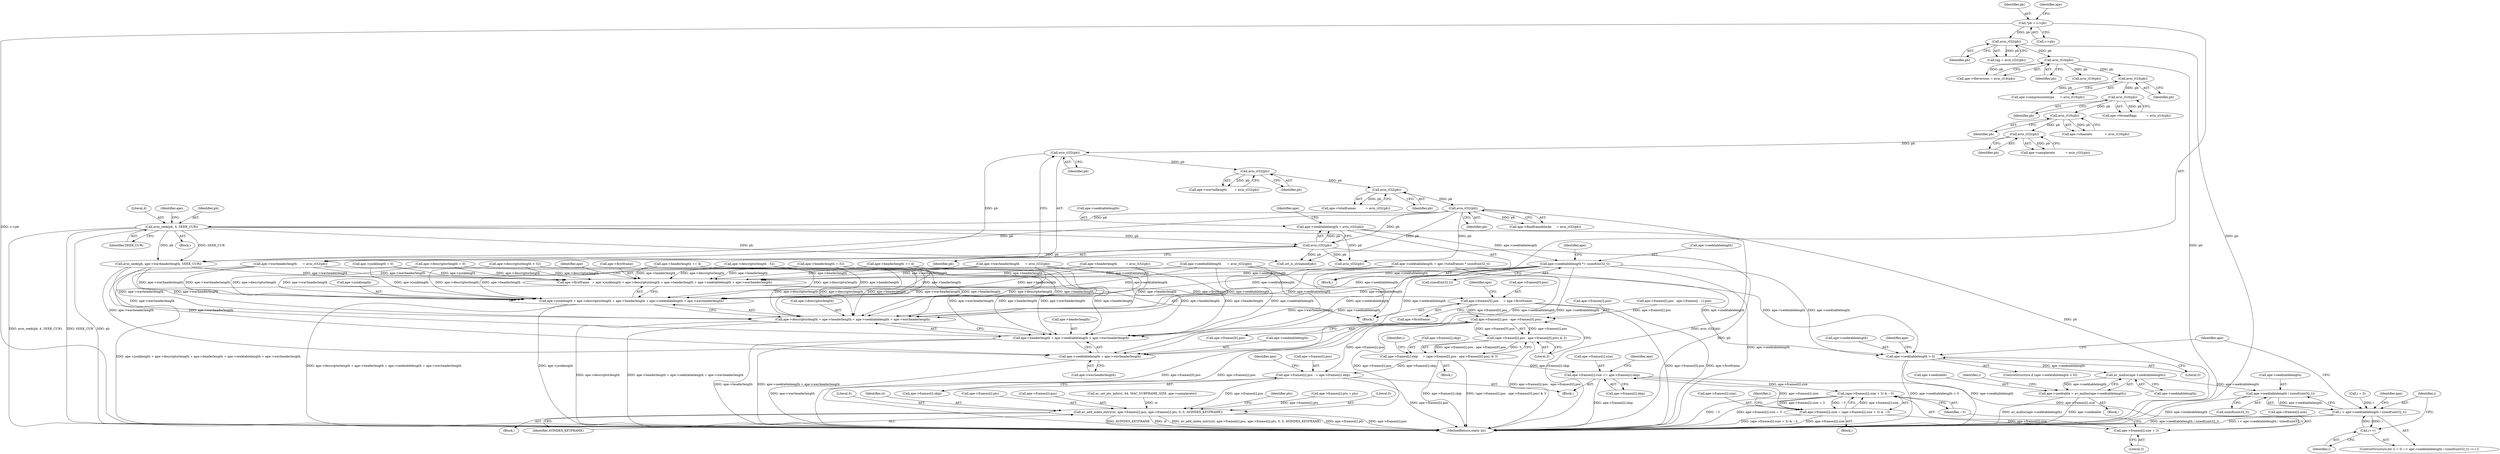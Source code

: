 digraph "0_FFmpeg_8312e3fc9041027a33c8bc667bb99740fdf41dd5@pointer" {
"1000393" [label="(Call,ape->seektablelength = avio_rl32(pb))"];
"1000397" [label="(Call,avio_rl32(pb))"];
"1000368" [label="(Call,avio_rl32(pb))"];
"1000362" [label="(Call,avio_rl32(pb))"];
"1000356" [label="(Call,avio_rl32(pb))"];
"1000350" [label="(Call,avio_rl32(pb))"];
"1000344" [label="(Call,avio_rl32(pb))"];
"1000338" [label="(Call,avio_rl16(pb))"];
"1000332" [label="(Call,avio_rl16(pb))"];
"1000326" [label="(Call,avio_rl16(pb))"];
"1000153" [label="(Call,avio_rl16(pb))"];
"1000136" [label="(Call,avio_rl32(pb))"];
"1000113" [label="(Call,*pb = s->pb)"];
"1000377" [label="(Call,avio_seek(pb, 4, SEEK_CUR))"];
"1000404" [label="(Call,ape->seektablelength *= sizeof(int32_t))"];
"1000558" [label="(Call,ape->firstframe   = ape->junklength + ape->descriptorlength + ape->headerlength + ape->seektablelength + ape->wavheaderlength)"];
"1000649" [label="(Call,ape->frames[0].pos     = ape->firstframe)"];
"1000752" [label="(Call,ape->frames[i].pos - ape->frames[0].pos)"];
"1000751" [label="(Call,(ape->frames[i].pos - ape->frames[0].pos) & 3)"];
"1000743" [label="(Call,ape->frames[i].skip     = (ape->frames[i].pos - ape->frames[0].pos) & 3)"];
"1000821" [label="(Call,ape->frames[i].pos  -= ape->frames[i].skip)"];
"1001093" [label="(Call,av_add_index_entry(st, ape->frames[i].pos, ape->frames[i].pts, 0, 0, AVINDEX_KEYFRAME))"];
"1000836" [label="(Call,ape->frames[i].size += ape->frames[i].skip)"];
"1000859" [label="(Call,(ape->frames[i].size + 3) & ~3)"];
"1000851" [label="(Call,ape->frames[i].size = (ape->frames[i].size + 3) & ~3)"];
"1000860" [label="(Call,ape->frames[i].size + 3)"];
"1000562" [label="(Call,ape->junklength + ape->descriptorlength + ape->headerlength + ape->seektablelength + ape->wavheaderlength)"];
"1000566" [label="(Call,ape->descriptorlength + ape->headerlength + ape->seektablelength + ape->wavheaderlength)"];
"1000570" [label="(Call,ape->headerlength + ape->seektablelength + ape->wavheaderlength)"];
"1000574" [label="(Call,ape->seektablelength + ape->wavheaderlength)"];
"1000613" [label="(Call,ape->seektablelength > 0)"];
"1000623" [label="(Call,av_malloc(ape->seektablelength))"];
"1000619" [label="(Call,ape->seektable = av_malloc(ape->seektablelength))"];
"1000633" [label="(Call,ape->seektablelength / sizeof(uint32_t))"];
"1000631" [label="(Call,i < ape->seektablelength / sizeof(uint32_t))"];
"1000639" [label="(Call,i++)"];
"1000326" [label="(Call,avio_rl16(pb))"];
"1000362" [label="(Call,avio_rl32(pb))"];
"1000137" [label="(Identifier,pb)"];
"1000212" [label="(Call,ape->seektablelength      = avio_rl32(pb))"];
"1000618" [label="(Block,)"];
"1000381" [label="(Call,ape->headerlength += 4)"];
"1000380" [label="(Identifier,SEEK_CUR)"];
"1001094" [label="(Identifier,st)"];
"1000855" [label="(Identifier,ape)"];
"1000861" [label="(Call,ape->frames[i].size)"];
"1000346" [label="(Call,ape->wavheaderlength      = avio_rl32(pb))"];
"1000404" [label="(Call,ape->seektablelength *= sizeof(int32_t))"];
"1000664" [label="(Identifier,ape)"];
"1000726" [label="(Call,ape->frames[i].pos - ape->frames[i - 1].pos)"];
"1000344" [label="(Call,avio_rl32(pb))"];
"1000690" [label="(Identifier,i)"];
"1000753" [label="(Call,ape->frames[i].pos)"];
"1000822" [label="(Call,ape->frames[i].pos)"];
"1000578" [label="(Call,ape->wavheaderlength)"];
"1000634" [label="(Call,ape->seektablelength)"];
"1000154" [label="(Identifier,pb)"];
"1000115" [label="(Call,s->pb)"];
"1000571" [label="(Call,ape->headerlength)"];
"1000114" [label="(Identifier,pb)"];
"1000647" [label="(Call,avio_rl32(pb))"];
"1000639" [label="(Call,i++)"];
"1000821" [label="(Call,ape->frames[i].pos  -= ape->frames[i].skip)"];
"1001102" [label="(Call,ape->frames[i].pts)"];
"1000356" [label="(Call,avio_rl32(pb))"];
"1000328" [label="(Call,ape->formatflags          = avio_rl16(pb))"];
"1000379" [label="(Literal,4)"];
"1000352" [label="(Call,ape->wavtaillength        = avio_rl32(pb))"];
"1001095" [label="(Call,ape->frames[i].pos)"];
"1000811" [label="(Block,)"];
"1001014" [label="(Call,av_set_pts_info(st, 64, MAC_SUBFRAME_SIZE, ape->samplerate))"];
"1000637" [label="(Call,sizeof(uint32_t))"];
"1000649" [label="(Call,ape->frames[0].pos     = ape->firstframe)"];
"1000617" [label="(Literal,0)"];
"1000401" [label="(Identifier,ape)"];
"1000334" [label="(Call,ape->channels             = avio_rl16(pb))"];
"1000398" [label="(Identifier,pb)"];
"1000256" [label="(Call,ape->descriptorlength - 52)"];
"1000206" [label="(Call,ape->headerlength         = avio_rl32(pb))"];
"1000752" [label="(Call,ape->frames[i].pos - ape->frames[0].pos)"];
"1000760" [label="(Call,ape->frames[0].pos)"];
"1000653" [label="(Identifier,ape)"];
"1000837" [label="(Call,ape->frames[i].size)"];
"1001113" [label="(Identifier,pts)"];
"1000340" [label="(Call,ape->samplerate           = avio_rl32(pb))"];
"1000120" [label="(Identifier,ape)"];
"1000650" [label="(Call,ape->frames[0].pos)"];
"1000136" [label="(Call,avio_rl32(pb))"];
"1000575" [label="(Call,ape->seektablelength)"];
"1000631" [label="(Call,i < ape->seektablelength / sizeof(uint32_t))"];
"1000836" [label="(Call,ape->frames[i].size += ape->frames[i].skip)"];
"1000852" [label="(Call,ape->frames[i].size)"];
"1000149" [label="(Call,ape->fileversion = avio_rl16(pb))"];
"1000869" [label="(Identifier,~3)"];
"1000619" [label="(Call,ape->seektable = av_malloc(ape->seektablelength))"];
"1000383" [label="(Identifier,ape)"];
"1000614" [label="(Call,ape->seektablelength)"];
"1000644" [label="(Identifier,ape)"];
"1000558" [label="(Call,ape->firstframe   = ape->junklength + ape->descriptorlength + ape->headerlength + ape->seektablelength + ape->wavheaderlength)"];
"1000405" [label="(Call,ape->seektablelength)"];
"1000378" [label="(Identifier,pb)"];
"1000624" [label="(Call,ape->seektablelength)"];
"1000351" [label="(Identifier,pb)"];
"1000859" [label="(Call,(ape->frames[i].size + 3) & ~3)"];
"1000345" [label="(Identifier,pb)"];
"1000767" [label="(Literal,3)"];
"1000810" [label="(Identifier,i)"];
"1000629" [label="(Identifier,i)"];
"1000249" [label="(Call,ape->descriptorlength > 52)"];
"1000840" [label="(Identifier,ape)"];
"1000111" [label="(Block,)"];
"1000574" [label="(Call,ape->seektablelength + ape->wavheaderlength)"];
"1001083" [label="(Block,)"];
"1000875" [label="(Call,url_is_streamed(pb))"];
"1000829" [label="(Call,ape->frames[i].skip)"];
"1000393" [label="(Call,ape->seektablelength = avio_rl32(pb))"];
"1000376" [label="(Block,)"];
"1000744" [label="(Call,ape->frames[i].skip)"];
"1000621" [label="(Identifier,ape)"];
"1000153" [label="(Call,avio_rl16(pb))"];
"1000860" [label="(Call,ape->frames[i].size + 3)"];
"1000567" [label="(Call,ape->descriptorlength)"];
"1000613" [label="(Call,ape->seektablelength > 0)"];
"1000623" [label="(Call,av_malloc(ape->seektablelength))"];
"1000563" [label="(Call,ape->junklength)"];
"1000338" [label="(Call,avio_rl16(pb))"];
"1001111" [label="(Identifier,AVINDEX_KEYFRAME)"];
"1000358" [label="(Call,ape->totalframes          = avio_rl32(pb))"];
"1000368" [label="(Call,avio_rl32(pb))"];
"1000134" [label="(Call,tag = avio_rl32(pb))"];
"1000408" [label="(Call,sizeof(int32_t))"];
"1000657" [label="(Call,ape->firstframe)"];
"1000317" [label="(Call,ape->headerlength = 32)"];
"1000394" [label="(Call,ape->seektablelength)"];
"1000392" [label="(Block,)"];
"1000612" [label="(ControlStructure,if (ape->seektablelength > 0))"];
"1000369" [label="(Identifier,pb)"];
"1000364" [label="(Call,ape->finalframeblocks     = avio_rl32(pb))"];
"1000327" [label="(Identifier,pb)"];
"1001084" [label="(Call,ape->frames[i].pts = pts)"];
"1000198" [label="(Call,avio_rl16(pb))"];
"1000562" [label="(Call,ape->junklength + ape->descriptorlength + ape->headerlength + ape->seektablelength + ape->wavheaderlength)"];
"1000559" [label="(Call,ape->firstframe)"];
"1000691" [label="(Block,)"];
"1000500" [label="(Call,avio_seek(pb, ape->wavheaderlength, SEEK_CUR))"];
"1000633" [label="(Call,ape->seektablelength / sizeof(uint32_t))"];
"1000570" [label="(Call,ape->headerlength + ape->seektablelength + ape->wavheaderlength)"];
"1000411" [label="(Call,ape->seektablelength = ape->totalframes * sizeof(int32_t))"];
"1000424" [label="(Identifier,ape)"];
"1000627" [label="(ControlStructure,for (i = 0; i < ape->seektablelength / sizeof(uint32_t); i++))"];
"1000332" [label="(Call,avio_rl16(pb))"];
"1000868" [label="(Literal,3)"];
"1000628" [label="(Call,i = 0)"];
"1000851" [label="(Call,ape->frames[i].size = (ape->frames[i].size + 3) & ~3)"];
"1001093" [label="(Call,av_add_index_entry(st, ape->frames[i].pos, ape->frames[i].pts, 0, 0, AVINDEX_KEYFRAME))"];
"1000113" [label="(Call,*pb = s->pb)"];
"1000751" [label="(Call,(ape->frames[i].pos - ape->frames[0].pos) & 3)"];
"1000743" [label="(Call,ape->frames[i].skip     = (ape->frames[i].pos - ape->frames[0].pos) & 3)"];
"1000820" [label="(Block,)"];
"1000312" [label="(Call,ape->descriptorlength = 0)"];
"1000129" [label="(Call,ape->junklength = 0)"];
"1000632" [label="(Identifier,i)"];
"1000377" [label="(Call,avio_seek(pb, 4, SEEK_CUR))"];
"1000322" [label="(Call,ape->compressiontype      = avio_rl16(pb))"];
"1000397" [label="(Call,avio_rl32(pb))"];
"1000350" [label="(Call,avio_rl32(pb))"];
"1000399" [label="(Call,ape->headerlength += 4)"];
"1000620" [label="(Call,ape->seektable)"];
"1000357" [label="(Identifier,pb)"];
"1000333" [label="(Identifier,pb)"];
"1000218" [label="(Call,ape->wavheaderlength      = avio_rl32(pb))"];
"1000566" [label="(Call,ape->descriptorlength + ape->headerlength + ape->seektablelength + ape->wavheaderlength)"];
"1001121" [label="(MethodReturn,static int)"];
"1000339" [label="(Identifier,pb)"];
"1001109" [label="(Literal,0)"];
"1000640" [label="(Identifier,i)"];
"1000844" [label="(Call,ape->frames[i].skip)"];
"1000363" [label="(Identifier,pb)"];
"1000583" [label="(Identifier,ape)"];
"1001110" [label="(Literal,0)"];
"1000393" -> "1000392"  [label="AST: "];
"1000393" -> "1000397"  [label="CFG: "];
"1000394" -> "1000393"  [label="AST: "];
"1000397" -> "1000393"  [label="AST: "];
"1000401" -> "1000393"  [label="CFG: "];
"1000393" -> "1001121"  [label="DDG: avio_rl32(pb)"];
"1000397" -> "1000393"  [label="DDG: pb"];
"1000393" -> "1000404"  [label="DDG: ape->seektablelength"];
"1000397" -> "1000398"  [label="CFG: "];
"1000398" -> "1000397"  [label="AST: "];
"1000397" -> "1001121"  [label="DDG: pb"];
"1000368" -> "1000397"  [label="DDG: pb"];
"1000377" -> "1000397"  [label="DDG: pb"];
"1000397" -> "1000500"  [label="DDG: pb"];
"1000397" -> "1000647"  [label="DDG: pb"];
"1000397" -> "1000875"  [label="DDG: pb"];
"1000368" -> "1000364"  [label="AST: "];
"1000368" -> "1000369"  [label="CFG: "];
"1000369" -> "1000368"  [label="AST: "];
"1000364" -> "1000368"  [label="CFG: "];
"1000368" -> "1001121"  [label="DDG: pb"];
"1000368" -> "1000364"  [label="DDG: pb"];
"1000362" -> "1000368"  [label="DDG: pb"];
"1000368" -> "1000377"  [label="DDG: pb"];
"1000368" -> "1000500"  [label="DDG: pb"];
"1000368" -> "1000647"  [label="DDG: pb"];
"1000368" -> "1000875"  [label="DDG: pb"];
"1000362" -> "1000358"  [label="AST: "];
"1000362" -> "1000363"  [label="CFG: "];
"1000363" -> "1000362"  [label="AST: "];
"1000358" -> "1000362"  [label="CFG: "];
"1000362" -> "1000358"  [label="DDG: pb"];
"1000356" -> "1000362"  [label="DDG: pb"];
"1000356" -> "1000352"  [label="AST: "];
"1000356" -> "1000357"  [label="CFG: "];
"1000357" -> "1000356"  [label="AST: "];
"1000352" -> "1000356"  [label="CFG: "];
"1000356" -> "1000352"  [label="DDG: pb"];
"1000350" -> "1000356"  [label="DDG: pb"];
"1000350" -> "1000346"  [label="AST: "];
"1000350" -> "1000351"  [label="CFG: "];
"1000351" -> "1000350"  [label="AST: "];
"1000346" -> "1000350"  [label="CFG: "];
"1000350" -> "1000346"  [label="DDG: pb"];
"1000344" -> "1000350"  [label="DDG: pb"];
"1000344" -> "1000340"  [label="AST: "];
"1000344" -> "1000345"  [label="CFG: "];
"1000345" -> "1000344"  [label="AST: "];
"1000340" -> "1000344"  [label="CFG: "];
"1000344" -> "1000340"  [label="DDG: pb"];
"1000338" -> "1000344"  [label="DDG: pb"];
"1000338" -> "1000334"  [label="AST: "];
"1000338" -> "1000339"  [label="CFG: "];
"1000339" -> "1000338"  [label="AST: "];
"1000334" -> "1000338"  [label="CFG: "];
"1000338" -> "1000334"  [label="DDG: pb"];
"1000332" -> "1000338"  [label="DDG: pb"];
"1000332" -> "1000328"  [label="AST: "];
"1000332" -> "1000333"  [label="CFG: "];
"1000333" -> "1000332"  [label="AST: "];
"1000328" -> "1000332"  [label="CFG: "];
"1000332" -> "1000328"  [label="DDG: pb"];
"1000326" -> "1000332"  [label="DDG: pb"];
"1000326" -> "1000322"  [label="AST: "];
"1000326" -> "1000327"  [label="CFG: "];
"1000327" -> "1000326"  [label="AST: "];
"1000322" -> "1000326"  [label="CFG: "];
"1000326" -> "1000322"  [label="DDG: pb"];
"1000153" -> "1000326"  [label="DDG: pb"];
"1000153" -> "1000149"  [label="AST: "];
"1000153" -> "1000154"  [label="CFG: "];
"1000154" -> "1000153"  [label="AST: "];
"1000149" -> "1000153"  [label="CFG: "];
"1000153" -> "1001121"  [label="DDG: pb"];
"1000153" -> "1000149"  [label="DDG: pb"];
"1000136" -> "1000153"  [label="DDG: pb"];
"1000153" -> "1000198"  [label="DDG: pb"];
"1000136" -> "1000134"  [label="AST: "];
"1000136" -> "1000137"  [label="CFG: "];
"1000137" -> "1000136"  [label="AST: "];
"1000134" -> "1000136"  [label="CFG: "];
"1000136" -> "1001121"  [label="DDG: pb"];
"1000136" -> "1000134"  [label="DDG: pb"];
"1000113" -> "1000136"  [label="DDG: pb"];
"1000113" -> "1000111"  [label="AST: "];
"1000113" -> "1000115"  [label="CFG: "];
"1000114" -> "1000113"  [label="AST: "];
"1000115" -> "1000113"  [label="AST: "];
"1000120" -> "1000113"  [label="CFG: "];
"1000113" -> "1001121"  [label="DDG: s->pb"];
"1000377" -> "1000376"  [label="AST: "];
"1000377" -> "1000380"  [label="CFG: "];
"1000378" -> "1000377"  [label="AST: "];
"1000379" -> "1000377"  [label="AST: "];
"1000380" -> "1000377"  [label="AST: "];
"1000383" -> "1000377"  [label="CFG: "];
"1000377" -> "1001121"  [label="DDG: avio_seek(pb, 4, SEEK_CUR)"];
"1000377" -> "1001121"  [label="DDG: SEEK_CUR"];
"1000377" -> "1001121"  [label="DDG: pb"];
"1000377" -> "1000500"  [label="DDG: pb"];
"1000377" -> "1000500"  [label="DDG: SEEK_CUR"];
"1000377" -> "1000647"  [label="DDG: pb"];
"1000377" -> "1000875"  [label="DDG: pb"];
"1000404" -> "1000392"  [label="AST: "];
"1000404" -> "1000408"  [label="CFG: "];
"1000405" -> "1000404"  [label="AST: "];
"1000408" -> "1000404"  [label="AST: "];
"1000424" -> "1000404"  [label="CFG: "];
"1000404" -> "1001121"  [label="DDG: ape->seektablelength"];
"1000404" -> "1000558"  [label="DDG: ape->seektablelength"];
"1000404" -> "1000562"  [label="DDG: ape->seektablelength"];
"1000404" -> "1000566"  [label="DDG: ape->seektablelength"];
"1000404" -> "1000570"  [label="DDG: ape->seektablelength"];
"1000404" -> "1000574"  [label="DDG: ape->seektablelength"];
"1000404" -> "1000613"  [label="DDG: ape->seektablelength"];
"1000558" -> "1000111"  [label="AST: "];
"1000558" -> "1000562"  [label="CFG: "];
"1000559" -> "1000558"  [label="AST: "];
"1000562" -> "1000558"  [label="AST: "];
"1000583" -> "1000558"  [label="CFG: "];
"1000558" -> "1001121"  [label="DDG: ape->junklength + ape->descriptorlength + ape->headerlength + ape->seektablelength + ape->wavheaderlength"];
"1000129" -> "1000558"  [label="DDG: ape->junklength"];
"1000312" -> "1000558"  [label="DDG: ape->descriptorlength"];
"1000256" -> "1000558"  [label="DDG: ape->descriptorlength"];
"1000249" -> "1000558"  [label="DDG: ape->descriptorlength"];
"1000317" -> "1000558"  [label="DDG: ape->headerlength"];
"1000381" -> "1000558"  [label="DDG: ape->headerlength"];
"1000399" -> "1000558"  [label="DDG: ape->headerlength"];
"1000206" -> "1000558"  [label="DDG: ape->headerlength"];
"1000411" -> "1000558"  [label="DDG: ape->seektablelength"];
"1000212" -> "1000558"  [label="DDG: ape->seektablelength"];
"1000218" -> "1000558"  [label="DDG: ape->wavheaderlength"];
"1000346" -> "1000558"  [label="DDG: ape->wavheaderlength"];
"1000500" -> "1000558"  [label="DDG: ape->wavheaderlength"];
"1000558" -> "1000649"  [label="DDG: ape->firstframe"];
"1000649" -> "1000111"  [label="AST: "];
"1000649" -> "1000657"  [label="CFG: "];
"1000650" -> "1000649"  [label="AST: "];
"1000657" -> "1000649"  [label="AST: "];
"1000664" -> "1000649"  [label="CFG: "];
"1000649" -> "1001121"  [label="DDG: ape->frames[0].pos"];
"1000649" -> "1001121"  [label="DDG: ape->firstframe"];
"1000649" -> "1000752"  [label="DDG: ape->frames[0].pos"];
"1000752" -> "1000751"  [label="AST: "];
"1000752" -> "1000760"  [label="CFG: "];
"1000753" -> "1000752"  [label="AST: "];
"1000760" -> "1000752"  [label="AST: "];
"1000767" -> "1000752"  [label="CFG: "];
"1000752" -> "1001121"  [label="DDG: ape->frames[0].pos"];
"1000752" -> "1001121"  [label="DDG: ape->frames[i].pos"];
"1000752" -> "1000751"  [label="DDG: ape->frames[i].pos"];
"1000752" -> "1000751"  [label="DDG: ape->frames[0].pos"];
"1000726" -> "1000752"  [label="DDG: ape->frames[i].pos"];
"1000752" -> "1000821"  [label="DDG: ape->frames[i].pos"];
"1000752" -> "1001093"  [label="DDG: ape->frames[i].pos"];
"1000751" -> "1000743"  [label="AST: "];
"1000751" -> "1000767"  [label="CFG: "];
"1000767" -> "1000751"  [label="AST: "];
"1000743" -> "1000751"  [label="CFG: "];
"1000751" -> "1001121"  [label="DDG: ape->frames[i].pos - ape->frames[0].pos"];
"1000751" -> "1000743"  [label="DDG: ape->frames[i].pos - ape->frames[0].pos"];
"1000751" -> "1000743"  [label="DDG: 3"];
"1000743" -> "1000691"  [label="AST: "];
"1000744" -> "1000743"  [label="AST: "];
"1000690" -> "1000743"  [label="CFG: "];
"1000743" -> "1001121"  [label="DDG: (ape->frames[i].pos - ape->frames[0].pos) & 3"];
"1000743" -> "1001121"  [label="DDG: ape->frames[i].skip"];
"1000743" -> "1000821"  [label="DDG: ape->frames[i].skip"];
"1000743" -> "1000836"  [label="DDG: ape->frames[i].skip"];
"1000821" -> "1000820"  [label="AST: "];
"1000821" -> "1000829"  [label="CFG: "];
"1000822" -> "1000821"  [label="AST: "];
"1000829" -> "1000821"  [label="AST: "];
"1000840" -> "1000821"  [label="CFG: "];
"1000821" -> "1001121"  [label="DDG: ape->frames[i].pos"];
"1000821" -> "1001093"  [label="DDG: ape->frames[i].pos"];
"1001093" -> "1001083"  [label="AST: "];
"1001093" -> "1001111"  [label="CFG: "];
"1001094" -> "1001093"  [label="AST: "];
"1001095" -> "1001093"  [label="AST: "];
"1001102" -> "1001093"  [label="AST: "];
"1001109" -> "1001093"  [label="AST: "];
"1001110" -> "1001093"  [label="AST: "];
"1001111" -> "1001093"  [label="AST: "];
"1001113" -> "1001093"  [label="CFG: "];
"1001093" -> "1001121"  [label="DDG: AVINDEX_KEYFRAME"];
"1001093" -> "1001121"  [label="DDG: st"];
"1001093" -> "1001121"  [label="DDG: av_add_index_entry(st, ape->frames[i].pos, ape->frames[i].pts, 0, 0, AVINDEX_KEYFRAME)"];
"1001093" -> "1001121"  [label="DDG: ape->frames[i].pts"];
"1001093" -> "1001121"  [label="DDG: ape->frames[i].pos"];
"1001014" -> "1001093"  [label="DDG: st"];
"1001084" -> "1001093"  [label="DDG: ape->frames[i].pts"];
"1000836" -> "1000820"  [label="AST: "];
"1000836" -> "1000844"  [label="CFG: "];
"1000837" -> "1000836"  [label="AST: "];
"1000844" -> "1000836"  [label="AST: "];
"1000855" -> "1000836"  [label="CFG: "];
"1000836" -> "1001121"  [label="DDG: ape->frames[i].skip"];
"1000851" -> "1000836"  [label="DDG: ape->frames[i].size"];
"1000836" -> "1000859"  [label="DDG: ape->frames[i].size"];
"1000836" -> "1000860"  [label="DDG: ape->frames[i].size"];
"1000859" -> "1000851"  [label="AST: "];
"1000859" -> "1000869"  [label="CFG: "];
"1000860" -> "1000859"  [label="AST: "];
"1000869" -> "1000859"  [label="AST: "];
"1000851" -> "1000859"  [label="CFG: "];
"1000859" -> "1001121"  [label="DDG: ape->frames[i].size + 3"];
"1000859" -> "1001121"  [label="DDG: ~3"];
"1000859" -> "1000851"  [label="DDG: ape->frames[i].size + 3"];
"1000859" -> "1000851"  [label="DDG: ~3"];
"1000851" -> "1000859"  [label="DDG: ape->frames[i].size"];
"1000851" -> "1000811"  [label="AST: "];
"1000852" -> "1000851"  [label="AST: "];
"1000810" -> "1000851"  [label="CFG: "];
"1000851" -> "1001121"  [label="DDG: ape->frames[i].size"];
"1000851" -> "1001121"  [label="DDG: (ape->frames[i].size + 3) & ~3"];
"1000851" -> "1000860"  [label="DDG: ape->frames[i].size"];
"1000860" -> "1000868"  [label="CFG: "];
"1000861" -> "1000860"  [label="AST: "];
"1000868" -> "1000860"  [label="AST: "];
"1000869" -> "1000860"  [label="CFG: "];
"1000562" -> "1000566"  [label="CFG: "];
"1000563" -> "1000562"  [label="AST: "];
"1000566" -> "1000562"  [label="AST: "];
"1000562" -> "1001121"  [label="DDG: ape->junklength"];
"1000562" -> "1001121"  [label="DDG: ape->descriptorlength + ape->headerlength + ape->seektablelength + ape->wavheaderlength"];
"1000129" -> "1000562"  [label="DDG: ape->junklength"];
"1000312" -> "1000562"  [label="DDG: ape->descriptorlength"];
"1000256" -> "1000562"  [label="DDG: ape->descriptorlength"];
"1000249" -> "1000562"  [label="DDG: ape->descriptorlength"];
"1000317" -> "1000562"  [label="DDG: ape->headerlength"];
"1000381" -> "1000562"  [label="DDG: ape->headerlength"];
"1000399" -> "1000562"  [label="DDG: ape->headerlength"];
"1000206" -> "1000562"  [label="DDG: ape->headerlength"];
"1000411" -> "1000562"  [label="DDG: ape->seektablelength"];
"1000212" -> "1000562"  [label="DDG: ape->seektablelength"];
"1000218" -> "1000562"  [label="DDG: ape->wavheaderlength"];
"1000346" -> "1000562"  [label="DDG: ape->wavheaderlength"];
"1000500" -> "1000562"  [label="DDG: ape->wavheaderlength"];
"1000566" -> "1000570"  [label="CFG: "];
"1000567" -> "1000566"  [label="AST: "];
"1000570" -> "1000566"  [label="AST: "];
"1000566" -> "1001121"  [label="DDG: ape->descriptorlength"];
"1000566" -> "1001121"  [label="DDG: ape->headerlength + ape->seektablelength + ape->wavheaderlength"];
"1000312" -> "1000566"  [label="DDG: ape->descriptorlength"];
"1000256" -> "1000566"  [label="DDG: ape->descriptorlength"];
"1000249" -> "1000566"  [label="DDG: ape->descriptorlength"];
"1000317" -> "1000566"  [label="DDG: ape->headerlength"];
"1000381" -> "1000566"  [label="DDG: ape->headerlength"];
"1000399" -> "1000566"  [label="DDG: ape->headerlength"];
"1000206" -> "1000566"  [label="DDG: ape->headerlength"];
"1000411" -> "1000566"  [label="DDG: ape->seektablelength"];
"1000212" -> "1000566"  [label="DDG: ape->seektablelength"];
"1000218" -> "1000566"  [label="DDG: ape->wavheaderlength"];
"1000346" -> "1000566"  [label="DDG: ape->wavheaderlength"];
"1000500" -> "1000566"  [label="DDG: ape->wavheaderlength"];
"1000570" -> "1000574"  [label="CFG: "];
"1000571" -> "1000570"  [label="AST: "];
"1000574" -> "1000570"  [label="AST: "];
"1000570" -> "1001121"  [label="DDG: ape->headerlength"];
"1000570" -> "1001121"  [label="DDG: ape->seektablelength + ape->wavheaderlength"];
"1000317" -> "1000570"  [label="DDG: ape->headerlength"];
"1000381" -> "1000570"  [label="DDG: ape->headerlength"];
"1000399" -> "1000570"  [label="DDG: ape->headerlength"];
"1000206" -> "1000570"  [label="DDG: ape->headerlength"];
"1000411" -> "1000570"  [label="DDG: ape->seektablelength"];
"1000212" -> "1000570"  [label="DDG: ape->seektablelength"];
"1000218" -> "1000570"  [label="DDG: ape->wavheaderlength"];
"1000346" -> "1000570"  [label="DDG: ape->wavheaderlength"];
"1000500" -> "1000570"  [label="DDG: ape->wavheaderlength"];
"1000574" -> "1000578"  [label="CFG: "];
"1000575" -> "1000574"  [label="AST: "];
"1000578" -> "1000574"  [label="AST: "];
"1000574" -> "1001121"  [label="DDG: ape->wavheaderlength"];
"1000411" -> "1000574"  [label="DDG: ape->seektablelength"];
"1000212" -> "1000574"  [label="DDG: ape->seektablelength"];
"1000218" -> "1000574"  [label="DDG: ape->wavheaderlength"];
"1000346" -> "1000574"  [label="DDG: ape->wavheaderlength"];
"1000500" -> "1000574"  [label="DDG: ape->wavheaderlength"];
"1000613" -> "1000612"  [label="AST: "];
"1000613" -> "1000617"  [label="CFG: "];
"1000614" -> "1000613"  [label="AST: "];
"1000617" -> "1000613"  [label="AST: "];
"1000621" -> "1000613"  [label="CFG: "];
"1000653" -> "1000613"  [label="CFG: "];
"1000613" -> "1001121"  [label="DDG: ape->seektablelength"];
"1000613" -> "1001121"  [label="DDG: ape->seektablelength > 0"];
"1000411" -> "1000613"  [label="DDG: ape->seektablelength"];
"1000212" -> "1000613"  [label="DDG: ape->seektablelength"];
"1000613" -> "1000623"  [label="DDG: ape->seektablelength"];
"1000623" -> "1000619"  [label="AST: "];
"1000623" -> "1000624"  [label="CFG: "];
"1000624" -> "1000623"  [label="AST: "];
"1000619" -> "1000623"  [label="CFG: "];
"1000623" -> "1000619"  [label="DDG: ape->seektablelength"];
"1000623" -> "1000633"  [label="DDG: ape->seektablelength"];
"1000619" -> "1000618"  [label="AST: "];
"1000620" -> "1000619"  [label="AST: "];
"1000629" -> "1000619"  [label="CFG: "];
"1000619" -> "1001121"  [label="DDG: av_malloc(ape->seektablelength)"];
"1000619" -> "1001121"  [label="DDG: ape->seektable"];
"1000633" -> "1000631"  [label="AST: "];
"1000633" -> "1000637"  [label="CFG: "];
"1000634" -> "1000633"  [label="AST: "];
"1000637" -> "1000633"  [label="AST: "];
"1000631" -> "1000633"  [label="CFG: "];
"1000633" -> "1001121"  [label="DDG: ape->seektablelength"];
"1000633" -> "1000631"  [label="DDG: ape->seektablelength"];
"1000631" -> "1000627"  [label="AST: "];
"1000632" -> "1000631"  [label="AST: "];
"1000644" -> "1000631"  [label="CFG: "];
"1000653" -> "1000631"  [label="CFG: "];
"1000631" -> "1001121"  [label="DDG: ape->seektablelength / sizeof(uint32_t)"];
"1000631" -> "1001121"  [label="DDG: i < ape->seektablelength / sizeof(uint32_t)"];
"1000628" -> "1000631"  [label="DDG: i"];
"1000639" -> "1000631"  [label="DDG: i"];
"1000631" -> "1000639"  [label="DDG: i"];
"1000639" -> "1000627"  [label="AST: "];
"1000639" -> "1000640"  [label="CFG: "];
"1000640" -> "1000639"  [label="AST: "];
"1000632" -> "1000639"  [label="CFG: "];
}
